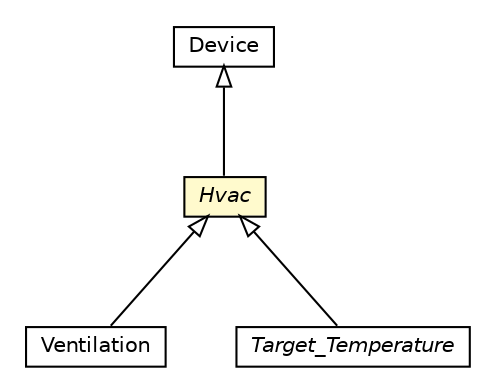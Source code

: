 #!/usr/local/bin/dot
#
# Class diagram 
# Generated by UMLGraph version R5_6-24-gf6e263 (http://www.umlgraph.org/)
#

digraph G {
	edge [fontname="Helvetica",fontsize=10,labelfontname="Helvetica",labelfontsize=10];
	node [fontname="Helvetica",fontsize=10,shape=plaintext];
	nodesep=0.25;
	ranksep=0.5;
	// org.universAAL.ontology.phThing.Device
	c4272011 [label=<<table title="org.universAAL.ontology.phThing.Device" border="0" cellborder="1" cellspacing="0" cellpadding="2" port="p" href="../phThing/Device.html">
		<tr><td><table border="0" cellspacing="0" cellpadding="1">
<tr><td align="center" balign="center"> Device </td></tr>
		</table></td></tr>
		</table>>, URL="../phThing/Device.html", fontname="Helvetica", fontcolor="black", fontsize=10.0];
	// org.universAAL.ontology.hvac.Ventilation
	c4272283 [label=<<table title="org.universAAL.ontology.hvac.Ventilation" border="0" cellborder="1" cellspacing="0" cellpadding="2" port="p" href="./Ventilation.html">
		<tr><td><table border="0" cellspacing="0" cellpadding="1">
<tr><td align="center" balign="center"> Ventilation </td></tr>
		</table></td></tr>
		</table>>, URL="./Ventilation.html", fontname="Helvetica", fontcolor="black", fontsize=10.0];
	// org.universAAL.ontology.hvac.Hvac
	c4272284 [label=<<table title="org.universAAL.ontology.hvac.Hvac" border="0" cellborder="1" cellspacing="0" cellpadding="2" port="p" bgcolor="lemonChiffon" href="./Hvac.html">
		<tr><td><table border="0" cellspacing="0" cellpadding="1">
<tr><td align="center" balign="center"><font face="Helvetica-Oblique"> Hvac </font></td></tr>
		</table></td></tr>
		</table>>, URL="./Hvac.html", fontname="Helvetica", fontcolor="black", fontsize=10.0];
	// org.universAAL.ontology.hvac.Target_Temperature
	c4272287 [label=<<table title="org.universAAL.ontology.hvac.Target_Temperature" border="0" cellborder="1" cellspacing="0" cellpadding="2" port="p" href="./Target_Temperature.html">
		<tr><td><table border="0" cellspacing="0" cellpadding="1">
<tr><td align="center" balign="center"><font face="Helvetica-Oblique"> Target_Temperature </font></td></tr>
		</table></td></tr>
		</table>>, URL="./Target_Temperature.html", fontname="Helvetica", fontcolor="black", fontsize=10.0];
	//org.universAAL.ontology.hvac.Ventilation extends org.universAAL.ontology.hvac.Hvac
	c4272284:p -> c4272283:p [dir=back,arrowtail=empty];
	//org.universAAL.ontology.hvac.Hvac extends org.universAAL.ontology.phThing.Device
	c4272011:p -> c4272284:p [dir=back,arrowtail=empty];
	//org.universAAL.ontology.hvac.Target_Temperature extends org.universAAL.ontology.hvac.Hvac
	c4272284:p -> c4272287:p [dir=back,arrowtail=empty];
}

